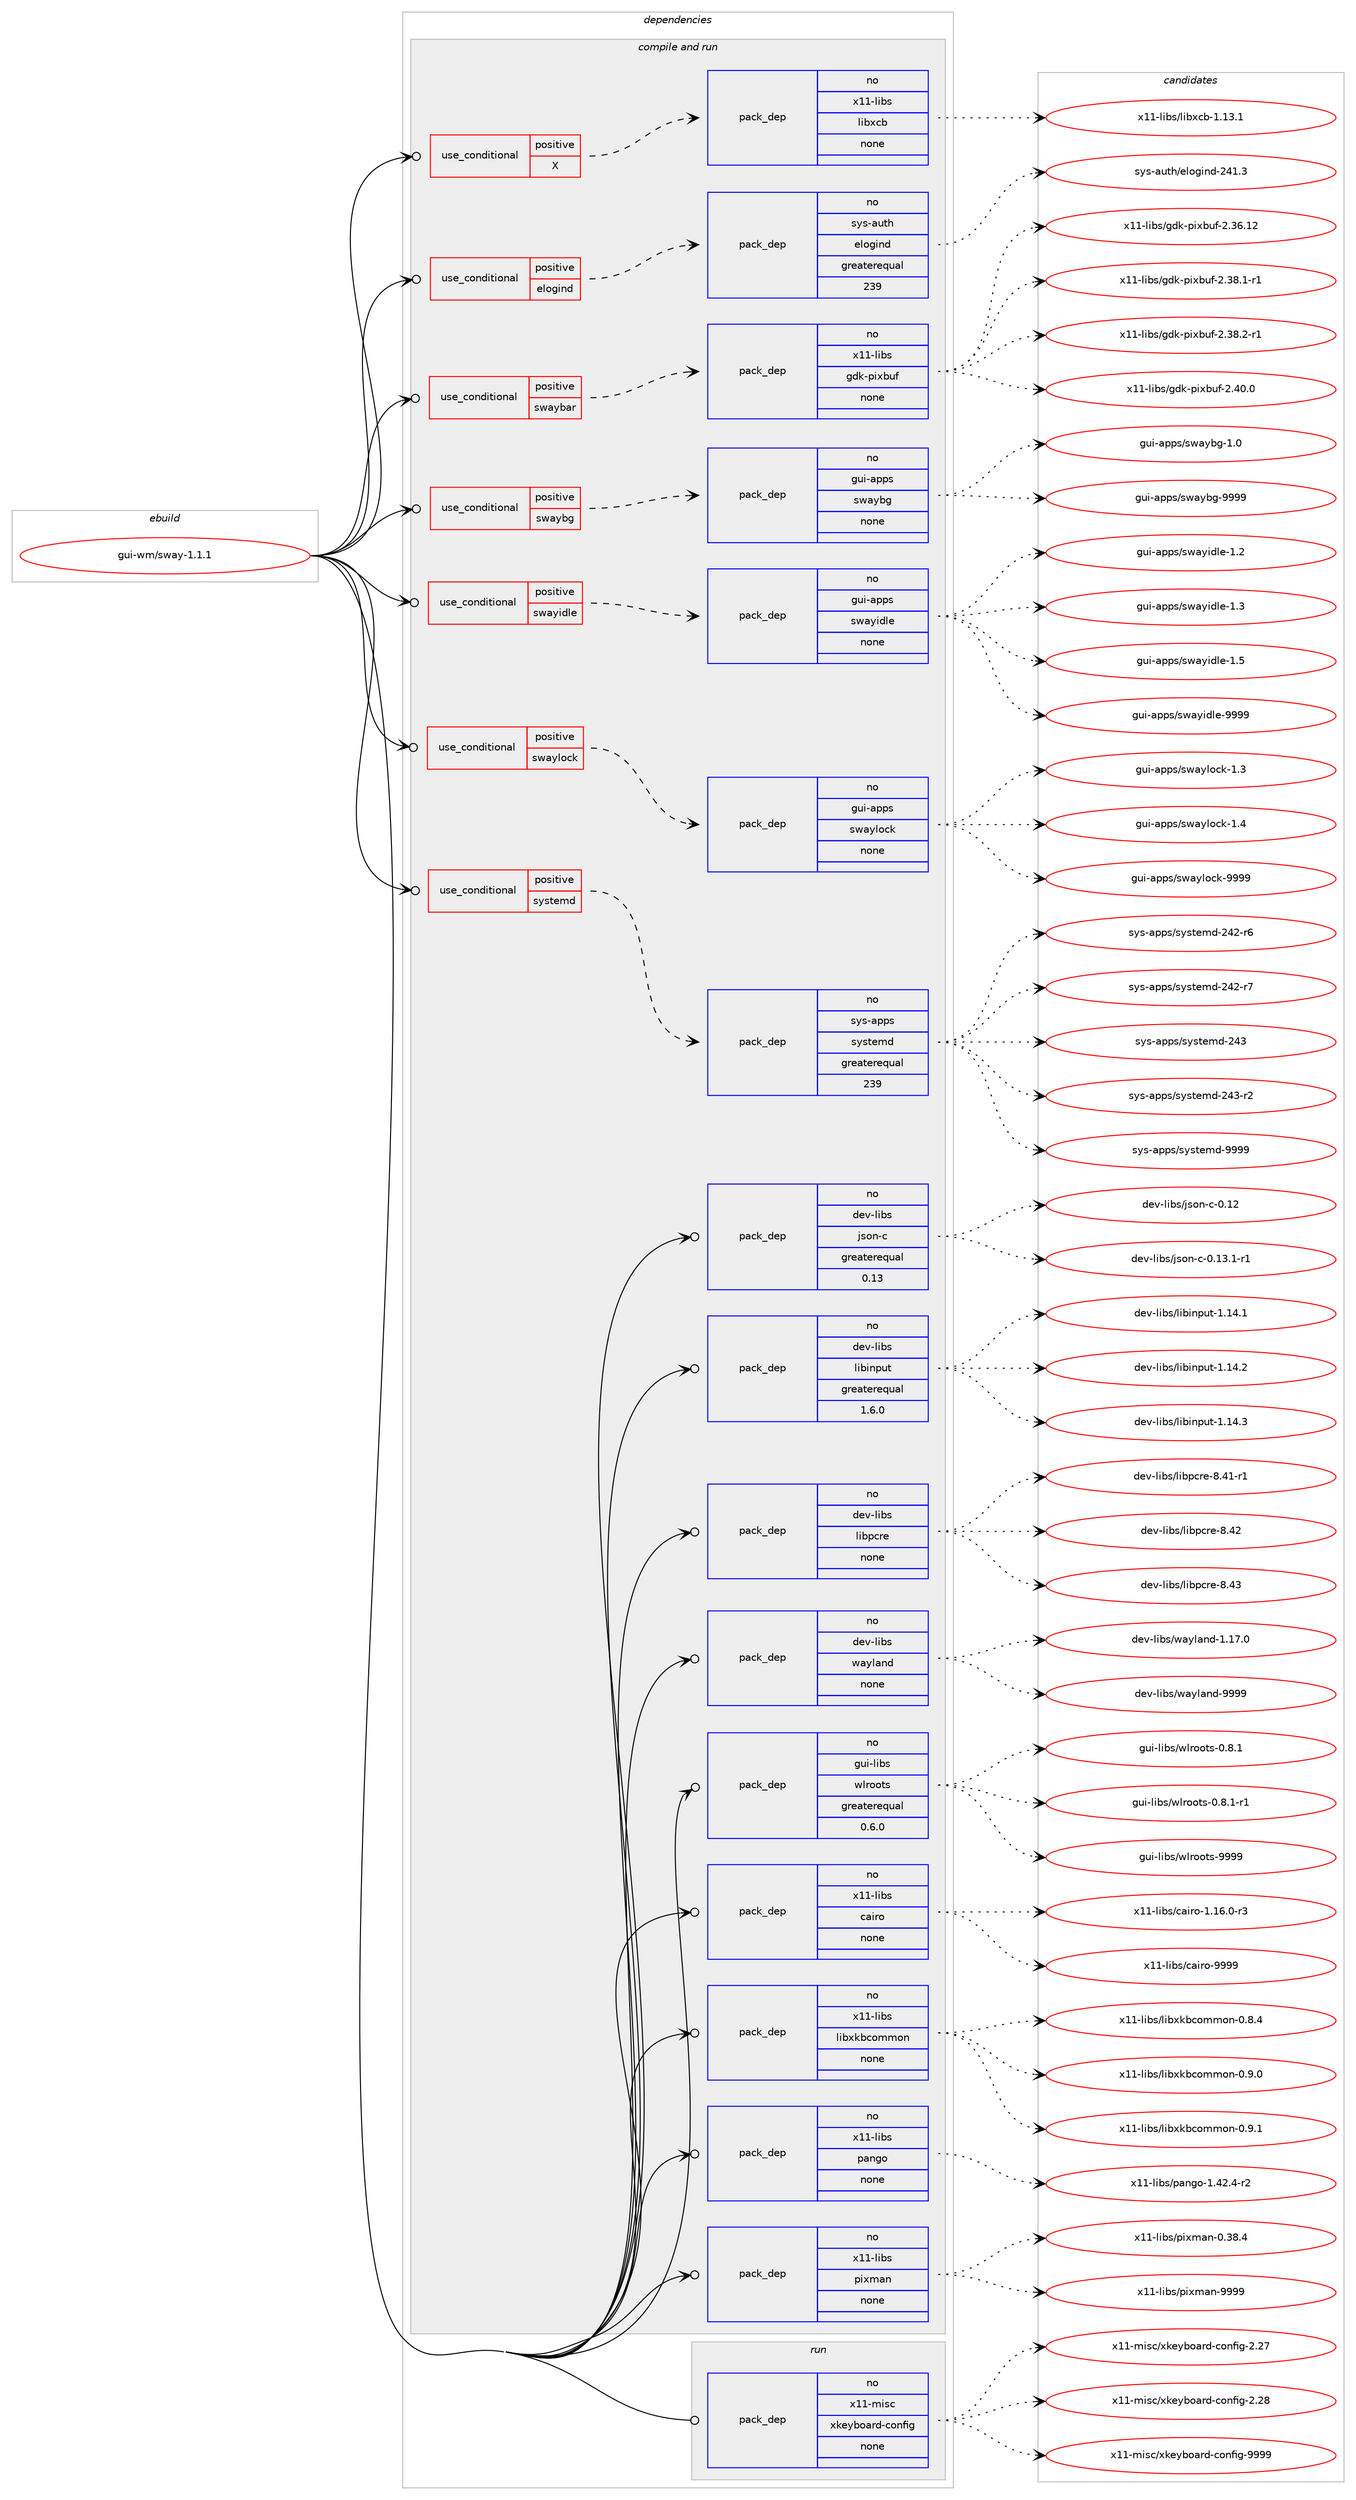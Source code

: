 digraph prolog {

# *************
# Graph options
# *************

newrank=true;
concentrate=true;
compound=true;
graph [rankdir=LR,fontname=Helvetica,fontsize=10,ranksep=1.5];#, ranksep=2.5, nodesep=0.2];
edge  [arrowhead=vee];
node  [fontname=Helvetica,fontsize=10];

# **********
# The ebuild
# **********

subgraph cluster_leftcol {
color=gray;
rank=same;
label=<<i>ebuild</i>>;
id [label="gui-wm/sway-1.1.1", color=red, width=4, href="../gui-wm/sway-1.1.1.svg"];
}

# ****************
# The dependencies
# ****************

subgraph cluster_midcol {
color=gray;
label=<<i>dependencies</i>>;
subgraph cluster_compile {
fillcolor="#eeeeee";
style=filled;
label=<<i>compile</i>>;
}
subgraph cluster_compileandrun {
fillcolor="#eeeeee";
style=filled;
label=<<i>compile and run</i>>;
subgraph cond186352 {
dependency751045 [label=<<TABLE BORDER="0" CELLBORDER="1" CELLSPACING="0" CELLPADDING="4"><TR><TD ROWSPAN="3" CELLPADDING="10">use_conditional</TD></TR><TR><TD>positive</TD></TR><TR><TD>X</TD></TR></TABLE>>, shape=none, color=red];
subgraph pack552040 {
dependency751046 [label=<<TABLE BORDER="0" CELLBORDER="1" CELLSPACING="0" CELLPADDING="4" WIDTH="220"><TR><TD ROWSPAN="6" CELLPADDING="30">pack_dep</TD></TR><TR><TD WIDTH="110">no</TD></TR><TR><TD>x11-libs</TD></TR><TR><TD>libxcb</TD></TR><TR><TD>none</TD></TR><TR><TD></TD></TR></TABLE>>, shape=none, color=blue];
}
dependency751045:e -> dependency751046:w [weight=20,style="dashed",arrowhead="vee"];
}
id:e -> dependency751045:w [weight=20,style="solid",arrowhead="odotvee"];
subgraph cond186353 {
dependency751047 [label=<<TABLE BORDER="0" CELLBORDER="1" CELLSPACING="0" CELLPADDING="4"><TR><TD ROWSPAN="3" CELLPADDING="10">use_conditional</TD></TR><TR><TD>positive</TD></TR><TR><TD>elogind</TD></TR></TABLE>>, shape=none, color=red];
subgraph pack552041 {
dependency751048 [label=<<TABLE BORDER="0" CELLBORDER="1" CELLSPACING="0" CELLPADDING="4" WIDTH="220"><TR><TD ROWSPAN="6" CELLPADDING="30">pack_dep</TD></TR><TR><TD WIDTH="110">no</TD></TR><TR><TD>sys-auth</TD></TR><TR><TD>elogind</TD></TR><TR><TD>greaterequal</TD></TR><TR><TD>239</TD></TR></TABLE>>, shape=none, color=blue];
}
dependency751047:e -> dependency751048:w [weight=20,style="dashed",arrowhead="vee"];
}
id:e -> dependency751047:w [weight=20,style="solid",arrowhead="odotvee"];
subgraph cond186354 {
dependency751049 [label=<<TABLE BORDER="0" CELLBORDER="1" CELLSPACING="0" CELLPADDING="4"><TR><TD ROWSPAN="3" CELLPADDING="10">use_conditional</TD></TR><TR><TD>positive</TD></TR><TR><TD>swaybar</TD></TR></TABLE>>, shape=none, color=red];
subgraph pack552042 {
dependency751050 [label=<<TABLE BORDER="0" CELLBORDER="1" CELLSPACING="0" CELLPADDING="4" WIDTH="220"><TR><TD ROWSPAN="6" CELLPADDING="30">pack_dep</TD></TR><TR><TD WIDTH="110">no</TD></TR><TR><TD>x11-libs</TD></TR><TR><TD>gdk-pixbuf</TD></TR><TR><TD>none</TD></TR><TR><TD></TD></TR></TABLE>>, shape=none, color=blue];
}
dependency751049:e -> dependency751050:w [weight=20,style="dashed",arrowhead="vee"];
}
id:e -> dependency751049:w [weight=20,style="solid",arrowhead="odotvee"];
subgraph cond186355 {
dependency751051 [label=<<TABLE BORDER="0" CELLBORDER="1" CELLSPACING="0" CELLPADDING="4"><TR><TD ROWSPAN="3" CELLPADDING="10">use_conditional</TD></TR><TR><TD>positive</TD></TR><TR><TD>swaybg</TD></TR></TABLE>>, shape=none, color=red];
subgraph pack552043 {
dependency751052 [label=<<TABLE BORDER="0" CELLBORDER="1" CELLSPACING="0" CELLPADDING="4" WIDTH="220"><TR><TD ROWSPAN="6" CELLPADDING="30">pack_dep</TD></TR><TR><TD WIDTH="110">no</TD></TR><TR><TD>gui-apps</TD></TR><TR><TD>swaybg</TD></TR><TR><TD>none</TD></TR><TR><TD></TD></TR></TABLE>>, shape=none, color=blue];
}
dependency751051:e -> dependency751052:w [weight=20,style="dashed",arrowhead="vee"];
}
id:e -> dependency751051:w [weight=20,style="solid",arrowhead="odotvee"];
subgraph cond186356 {
dependency751053 [label=<<TABLE BORDER="0" CELLBORDER="1" CELLSPACING="0" CELLPADDING="4"><TR><TD ROWSPAN="3" CELLPADDING="10">use_conditional</TD></TR><TR><TD>positive</TD></TR><TR><TD>swayidle</TD></TR></TABLE>>, shape=none, color=red];
subgraph pack552044 {
dependency751054 [label=<<TABLE BORDER="0" CELLBORDER="1" CELLSPACING="0" CELLPADDING="4" WIDTH="220"><TR><TD ROWSPAN="6" CELLPADDING="30">pack_dep</TD></TR><TR><TD WIDTH="110">no</TD></TR><TR><TD>gui-apps</TD></TR><TR><TD>swayidle</TD></TR><TR><TD>none</TD></TR><TR><TD></TD></TR></TABLE>>, shape=none, color=blue];
}
dependency751053:e -> dependency751054:w [weight=20,style="dashed",arrowhead="vee"];
}
id:e -> dependency751053:w [weight=20,style="solid",arrowhead="odotvee"];
subgraph cond186357 {
dependency751055 [label=<<TABLE BORDER="0" CELLBORDER="1" CELLSPACING="0" CELLPADDING="4"><TR><TD ROWSPAN="3" CELLPADDING="10">use_conditional</TD></TR><TR><TD>positive</TD></TR><TR><TD>swaylock</TD></TR></TABLE>>, shape=none, color=red];
subgraph pack552045 {
dependency751056 [label=<<TABLE BORDER="0" CELLBORDER="1" CELLSPACING="0" CELLPADDING="4" WIDTH="220"><TR><TD ROWSPAN="6" CELLPADDING="30">pack_dep</TD></TR><TR><TD WIDTH="110">no</TD></TR><TR><TD>gui-apps</TD></TR><TR><TD>swaylock</TD></TR><TR><TD>none</TD></TR><TR><TD></TD></TR></TABLE>>, shape=none, color=blue];
}
dependency751055:e -> dependency751056:w [weight=20,style="dashed",arrowhead="vee"];
}
id:e -> dependency751055:w [weight=20,style="solid",arrowhead="odotvee"];
subgraph cond186358 {
dependency751057 [label=<<TABLE BORDER="0" CELLBORDER="1" CELLSPACING="0" CELLPADDING="4"><TR><TD ROWSPAN="3" CELLPADDING="10">use_conditional</TD></TR><TR><TD>positive</TD></TR><TR><TD>systemd</TD></TR></TABLE>>, shape=none, color=red];
subgraph pack552046 {
dependency751058 [label=<<TABLE BORDER="0" CELLBORDER="1" CELLSPACING="0" CELLPADDING="4" WIDTH="220"><TR><TD ROWSPAN="6" CELLPADDING="30">pack_dep</TD></TR><TR><TD WIDTH="110">no</TD></TR><TR><TD>sys-apps</TD></TR><TR><TD>systemd</TD></TR><TR><TD>greaterequal</TD></TR><TR><TD>239</TD></TR></TABLE>>, shape=none, color=blue];
}
dependency751057:e -> dependency751058:w [weight=20,style="dashed",arrowhead="vee"];
}
id:e -> dependency751057:w [weight=20,style="solid",arrowhead="odotvee"];
subgraph pack552047 {
dependency751059 [label=<<TABLE BORDER="0" CELLBORDER="1" CELLSPACING="0" CELLPADDING="4" WIDTH="220"><TR><TD ROWSPAN="6" CELLPADDING="30">pack_dep</TD></TR><TR><TD WIDTH="110">no</TD></TR><TR><TD>dev-libs</TD></TR><TR><TD>json-c</TD></TR><TR><TD>greaterequal</TD></TR><TR><TD>0.13</TD></TR></TABLE>>, shape=none, color=blue];
}
id:e -> dependency751059:w [weight=20,style="solid",arrowhead="odotvee"];
subgraph pack552048 {
dependency751060 [label=<<TABLE BORDER="0" CELLBORDER="1" CELLSPACING="0" CELLPADDING="4" WIDTH="220"><TR><TD ROWSPAN="6" CELLPADDING="30">pack_dep</TD></TR><TR><TD WIDTH="110">no</TD></TR><TR><TD>dev-libs</TD></TR><TR><TD>libinput</TD></TR><TR><TD>greaterequal</TD></TR><TR><TD>1.6.0</TD></TR></TABLE>>, shape=none, color=blue];
}
id:e -> dependency751060:w [weight=20,style="solid",arrowhead="odotvee"];
subgraph pack552049 {
dependency751061 [label=<<TABLE BORDER="0" CELLBORDER="1" CELLSPACING="0" CELLPADDING="4" WIDTH="220"><TR><TD ROWSPAN="6" CELLPADDING="30">pack_dep</TD></TR><TR><TD WIDTH="110">no</TD></TR><TR><TD>dev-libs</TD></TR><TR><TD>libpcre</TD></TR><TR><TD>none</TD></TR><TR><TD></TD></TR></TABLE>>, shape=none, color=blue];
}
id:e -> dependency751061:w [weight=20,style="solid",arrowhead="odotvee"];
subgraph pack552050 {
dependency751062 [label=<<TABLE BORDER="0" CELLBORDER="1" CELLSPACING="0" CELLPADDING="4" WIDTH="220"><TR><TD ROWSPAN="6" CELLPADDING="30">pack_dep</TD></TR><TR><TD WIDTH="110">no</TD></TR><TR><TD>dev-libs</TD></TR><TR><TD>wayland</TD></TR><TR><TD>none</TD></TR><TR><TD></TD></TR></TABLE>>, shape=none, color=blue];
}
id:e -> dependency751062:w [weight=20,style="solid",arrowhead="odotvee"];
subgraph pack552051 {
dependency751063 [label=<<TABLE BORDER="0" CELLBORDER="1" CELLSPACING="0" CELLPADDING="4" WIDTH="220"><TR><TD ROWSPAN="6" CELLPADDING="30">pack_dep</TD></TR><TR><TD WIDTH="110">no</TD></TR><TR><TD>gui-libs</TD></TR><TR><TD>wlroots</TD></TR><TR><TD>greaterequal</TD></TR><TR><TD>0.6.0</TD></TR></TABLE>>, shape=none, color=blue];
}
id:e -> dependency751063:w [weight=20,style="solid",arrowhead="odotvee"];
subgraph pack552052 {
dependency751064 [label=<<TABLE BORDER="0" CELLBORDER="1" CELLSPACING="0" CELLPADDING="4" WIDTH="220"><TR><TD ROWSPAN="6" CELLPADDING="30">pack_dep</TD></TR><TR><TD WIDTH="110">no</TD></TR><TR><TD>x11-libs</TD></TR><TR><TD>cairo</TD></TR><TR><TD>none</TD></TR><TR><TD></TD></TR></TABLE>>, shape=none, color=blue];
}
id:e -> dependency751064:w [weight=20,style="solid",arrowhead="odotvee"];
subgraph pack552053 {
dependency751065 [label=<<TABLE BORDER="0" CELLBORDER="1" CELLSPACING="0" CELLPADDING="4" WIDTH="220"><TR><TD ROWSPAN="6" CELLPADDING="30">pack_dep</TD></TR><TR><TD WIDTH="110">no</TD></TR><TR><TD>x11-libs</TD></TR><TR><TD>libxkbcommon</TD></TR><TR><TD>none</TD></TR><TR><TD></TD></TR></TABLE>>, shape=none, color=blue];
}
id:e -> dependency751065:w [weight=20,style="solid",arrowhead="odotvee"];
subgraph pack552054 {
dependency751066 [label=<<TABLE BORDER="0" CELLBORDER="1" CELLSPACING="0" CELLPADDING="4" WIDTH="220"><TR><TD ROWSPAN="6" CELLPADDING="30">pack_dep</TD></TR><TR><TD WIDTH="110">no</TD></TR><TR><TD>x11-libs</TD></TR><TR><TD>pango</TD></TR><TR><TD>none</TD></TR><TR><TD></TD></TR></TABLE>>, shape=none, color=blue];
}
id:e -> dependency751066:w [weight=20,style="solid",arrowhead="odotvee"];
subgraph pack552055 {
dependency751067 [label=<<TABLE BORDER="0" CELLBORDER="1" CELLSPACING="0" CELLPADDING="4" WIDTH="220"><TR><TD ROWSPAN="6" CELLPADDING="30">pack_dep</TD></TR><TR><TD WIDTH="110">no</TD></TR><TR><TD>x11-libs</TD></TR><TR><TD>pixman</TD></TR><TR><TD>none</TD></TR><TR><TD></TD></TR></TABLE>>, shape=none, color=blue];
}
id:e -> dependency751067:w [weight=20,style="solid",arrowhead="odotvee"];
}
subgraph cluster_run {
fillcolor="#eeeeee";
style=filled;
label=<<i>run</i>>;
subgraph pack552056 {
dependency751068 [label=<<TABLE BORDER="0" CELLBORDER="1" CELLSPACING="0" CELLPADDING="4" WIDTH="220"><TR><TD ROWSPAN="6" CELLPADDING="30">pack_dep</TD></TR><TR><TD WIDTH="110">no</TD></TR><TR><TD>x11-misc</TD></TR><TR><TD>xkeyboard-config</TD></TR><TR><TD>none</TD></TR><TR><TD></TD></TR></TABLE>>, shape=none, color=blue];
}
id:e -> dependency751068:w [weight=20,style="solid",arrowhead="odot"];
}
}

# **************
# The candidates
# **************

subgraph cluster_choices {
rank=same;
color=gray;
label=<<i>candidates</i>>;

subgraph choice552040 {
color=black;
nodesep=1;
choice120494945108105981154710810598120999845494649514649 [label="x11-libs/libxcb-1.13.1", color=red, width=4,href="../x11-libs/libxcb-1.13.1.svg"];
dependency751046:e -> choice120494945108105981154710810598120999845494649514649:w [style=dotted,weight="100"];
}
subgraph choice552041 {
color=black;
nodesep=1;
choice115121115459711711610447101108111103105110100455052494651 [label="sys-auth/elogind-241.3", color=red, width=4,href="../sys-auth/elogind-241.3.svg"];
dependency751048:e -> choice115121115459711711610447101108111103105110100455052494651:w [style=dotted,weight="100"];
}
subgraph choice552042 {
color=black;
nodesep=1;
choice120494945108105981154710310010745112105120981171024550465154464950 [label="x11-libs/gdk-pixbuf-2.36.12", color=red, width=4,href="../x11-libs/gdk-pixbuf-2.36.12.svg"];
choice12049494510810598115471031001074511210512098117102455046515646494511449 [label="x11-libs/gdk-pixbuf-2.38.1-r1", color=red, width=4,href="../x11-libs/gdk-pixbuf-2.38.1-r1.svg"];
choice12049494510810598115471031001074511210512098117102455046515646504511449 [label="x11-libs/gdk-pixbuf-2.38.2-r1", color=red, width=4,href="../x11-libs/gdk-pixbuf-2.38.2-r1.svg"];
choice1204949451081059811547103100107451121051209811710245504652484648 [label="x11-libs/gdk-pixbuf-2.40.0", color=red, width=4,href="../x11-libs/gdk-pixbuf-2.40.0.svg"];
dependency751050:e -> choice120494945108105981154710310010745112105120981171024550465154464950:w [style=dotted,weight="100"];
dependency751050:e -> choice12049494510810598115471031001074511210512098117102455046515646494511449:w [style=dotted,weight="100"];
dependency751050:e -> choice12049494510810598115471031001074511210512098117102455046515646504511449:w [style=dotted,weight="100"];
dependency751050:e -> choice1204949451081059811547103100107451121051209811710245504652484648:w [style=dotted,weight="100"];
}
subgraph choice552043 {
color=black;
nodesep=1;
choice103117105459711211211547115119971219810345494648 [label="gui-apps/swaybg-1.0", color=red, width=4,href="../gui-apps/swaybg-1.0.svg"];
choice10311710545971121121154711511997121981034557575757 [label="gui-apps/swaybg-9999", color=red, width=4,href="../gui-apps/swaybg-9999.svg"];
dependency751052:e -> choice103117105459711211211547115119971219810345494648:w [style=dotted,weight="100"];
dependency751052:e -> choice10311710545971121121154711511997121981034557575757:w [style=dotted,weight="100"];
}
subgraph choice552044 {
color=black;
nodesep=1;
choice1031171054597112112115471151199712110510010810145494650 [label="gui-apps/swayidle-1.2", color=red, width=4,href="../gui-apps/swayidle-1.2.svg"];
choice1031171054597112112115471151199712110510010810145494651 [label="gui-apps/swayidle-1.3", color=red, width=4,href="../gui-apps/swayidle-1.3.svg"];
choice1031171054597112112115471151199712110510010810145494653 [label="gui-apps/swayidle-1.5", color=red, width=4,href="../gui-apps/swayidle-1.5.svg"];
choice103117105459711211211547115119971211051001081014557575757 [label="gui-apps/swayidle-9999", color=red, width=4,href="../gui-apps/swayidle-9999.svg"];
dependency751054:e -> choice1031171054597112112115471151199712110510010810145494650:w [style=dotted,weight="100"];
dependency751054:e -> choice1031171054597112112115471151199712110510010810145494651:w [style=dotted,weight="100"];
dependency751054:e -> choice1031171054597112112115471151199712110510010810145494653:w [style=dotted,weight="100"];
dependency751054:e -> choice103117105459711211211547115119971211051001081014557575757:w [style=dotted,weight="100"];
}
subgraph choice552045 {
color=black;
nodesep=1;
choice103117105459711211211547115119971211081119910745494651 [label="gui-apps/swaylock-1.3", color=red, width=4,href="../gui-apps/swaylock-1.3.svg"];
choice103117105459711211211547115119971211081119910745494652 [label="gui-apps/swaylock-1.4", color=red, width=4,href="../gui-apps/swaylock-1.4.svg"];
choice10311710545971121121154711511997121108111991074557575757 [label="gui-apps/swaylock-9999", color=red, width=4,href="../gui-apps/swaylock-9999.svg"];
dependency751056:e -> choice103117105459711211211547115119971211081119910745494651:w [style=dotted,weight="100"];
dependency751056:e -> choice103117105459711211211547115119971211081119910745494652:w [style=dotted,weight="100"];
dependency751056:e -> choice10311710545971121121154711511997121108111991074557575757:w [style=dotted,weight="100"];
}
subgraph choice552046 {
color=black;
nodesep=1;
choice115121115459711211211547115121115116101109100455052504511454 [label="sys-apps/systemd-242-r6", color=red, width=4,href="../sys-apps/systemd-242-r6.svg"];
choice115121115459711211211547115121115116101109100455052504511455 [label="sys-apps/systemd-242-r7", color=red, width=4,href="../sys-apps/systemd-242-r7.svg"];
choice11512111545971121121154711512111511610110910045505251 [label="sys-apps/systemd-243", color=red, width=4,href="../sys-apps/systemd-243.svg"];
choice115121115459711211211547115121115116101109100455052514511450 [label="sys-apps/systemd-243-r2", color=red, width=4,href="../sys-apps/systemd-243-r2.svg"];
choice1151211154597112112115471151211151161011091004557575757 [label="sys-apps/systemd-9999", color=red, width=4,href="../sys-apps/systemd-9999.svg"];
dependency751058:e -> choice115121115459711211211547115121115116101109100455052504511454:w [style=dotted,weight="100"];
dependency751058:e -> choice115121115459711211211547115121115116101109100455052504511455:w [style=dotted,weight="100"];
dependency751058:e -> choice11512111545971121121154711512111511610110910045505251:w [style=dotted,weight="100"];
dependency751058:e -> choice115121115459711211211547115121115116101109100455052514511450:w [style=dotted,weight="100"];
dependency751058:e -> choice1151211154597112112115471151211151161011091004557575757:w [style=dotted,weight="100"];
}
subgraph choice552047 {
color=black;
nodesep=1;
choice10010111845108105981154710611511111045994548464950 [label="dev-libs/json-c-0.12", color=red, width=4,href="../dev-libs/json-c-0.12.svg"];
choice1001011184510810598115471061151111104599454846495146494511449 [label="dev-libs/json-c-0.13.1-r1", color=red, width=4,href="../dev-libs/json-c-0.13.1-r1.svg"];
dependency751059:e -> choice10010111845108105981154710611511111045994548464950:w [style=dotted,weight="100"];
dependency751059:e -> choice1001011184510810598115471061151111104599454846495146494511449:w [style=dotted,weight="100"];
}
subgraph choice552048 {
color=black;
nodesep=1;
choice1001011184510810598115471081059810511011211711645494649524649 [label="dev-libs/libinput-1.14.1", color=red, width=4,href="../dev-libs/libinput-1.14.1.svg"];
choice1001011184510810598115471081059810511011211711645494649524650 [label="dev-libs/libinput-1.14.2", color=red, width=4,href="../dev-libs/libinput-1.14.2.svg"];
choice1001011184510810598115471081059810511011211711645494649524651 [label="dev-libs/libinput-1.14.3", color=red, width=4,href="../dev-libs/libinput-1.14.3.svg"];
dependency751060:e -> choice1001011184510810598115471081059810511011211711645494649524649:w [style=dotted,weight="100"];
dependency751060:e -> choice1001011184510810598115471081059810511011211711645494649524650:w [style=dotted,weight="100"];
dependency751060:e -> choice1001011184510810598115471081059810511011211711645494649524651:w [style=dotted,weight="100"];
}
subgraph choice552049 {
color=black;
nodesep=1;
choice100101118451081059811547108105981129911410145564652494511449 [label="dev-libs/libpcre-8.41-r1", color=red, width=4,href="../dev-libs/libpcre-8.41-r1.svg"];
choice10010111845108105981154710810598112991141014556465250 [label="dev-libs/libpcre-8.42", color=red, width=4,href="../dev-libs/libpcre-8.42.svg"];
choice10010111845108105981154710810598112991141014556465251 [label="dev-libs/libpcre-8.43", color=red, width=4,href="../dev-libs/libpcre-8.43.svg"];
dependency751061:e -> choice100101118451081059811547108105981129911410145564652494511449:w [style=dotted,weight="100"];
dependency751061:e -> choice10010111845108105981154710810598112991141014556465250:w [style=dotted,weight="100"];
dependency751061:e -> choice10010111845108105981154710810598112991141014556465251:w [style=dotted,weight="100"];
}
subgraph choice552050 {
color=black;
nodesep=1;
choice100101118451081059811547119971211089711010045494649554648 [label="dev-libs/wayland-1.17.0", color=red, width=4,href="../dev-libs/wayland-1.17.0.svg"];
choice10010111845108105981154711997121108971101004557575757 [label="dev-libs/wayland-9999", color=red, width=4,href="../dev-libs/wayland-9999.svg"];
dependency751062:e -> choice100101118451081059811547119971211089711010045494649554648:w [style=dotted,weight="100"];
dependency751062:e -> choice10010111845108105981154711997121108971101004557575757:w [style=dotted,weight="100"];
}
subgraph choice552051 {
color=black;
nodesep=1;
choice103117105451081059811547119108114111111116115454846564649 [label="gui-libs/wlroots-0.8.1", color=red, width=4,href="../gui-libs/wlroots-0.8.1.svg"];
choice1031171054510810598115471191081141111111161154548465646494511449 [label="gui-libs/wlroots-0.8.1-r1", color=red, width=4,href="../gui-libs/wlroots-0.8.1-r1.svg"];
choice1031171054510810598115471191081141111111161154557575757 [label="gui-libs/wlroots-9999", color=red, width=4,href="../gui-libs/wlroots-9999.svg"];
dependency751063:e -> choice103117105451081059811547119108114111111116115454846564649:w [style=dotted,weight="100"];
dependency751063:e -> choice1031171054510810598115471191081141111111161154548465646494511449:w [style=dotted,weight="100"];
dependency751063:e -> choice1031171054510810598115471191081141111111161154557575757:w [style=dotted,weight="100"];
}
subgraph choice552052 {
color=black;
nodesep=1;
choice12049494510810598115479997105114111454946495446484511451 [label="x11-libs/cairo-1.16.0-r3", color=red, width=4,href="../x11-libs/cairo-1.16.0-r3.svg"];
choice120494945108105981154799971051141114557575757 [label="x11-libs/cairo-9999", color=red, width=4,href="../x11-libs/cairo-9999.svg"];
dependency751064:e -> choice12049494510810598115479997105114111454946495446484511451:w [style=dotted,weight="100"];
dependency751064:e -> choice120494945108105981154799971051141114557575757:w [style=dotted,weight="100"];
}
subgraph choice552053 {
color=black;
nodesep=1;
choice1204949451081059811547108105981201079899111109109111110454846564652 [label="x11-libs/libxkbcommon-0.8.4", color=red, width=4,href="../x11-libs/libxkbcommon-0.8.4.svg"];
choice1204949451081059811547108105981201079899111109109111110454846574648 [label="x11-libs/libxkbcommon-0.9.0", color=red, width=4,href="../x11-libs/libxkbcommon-0.9.0.svg"];
choice1204949451081059811547108105981201079899111109109111110454846574649 [label="x11-libs/libxkbcommon-0.9.1", color=red, width=4,href="../x11-libs/libxkbcommon-0.9.1.svg"];
dependency751065:e -> choice1204949451081059811547108105981201079899111109109111110454846564652:w [style=dotted,weight="100"];
dependency751065:e -> choice1204949451081059811547108105981201079899111109109111110454846574648:w [style=dotted,weight="100"];
dependency751065:e -> choice1204949451081059811547108105981201079899111109109111110454846574649:w [style=dotted,weight="100"];
}
subgraph choice552054 {
color=black;
nodesep=1;
choice120494945108105981154711297110103111454946525046524511450 [label="x11-libs/pango-1.42.4-r2", color=red, width=4,href="../x11-libs/pango-1.42.4-r2.svg"];
dependency751066:e -> choice120494945108105981154711297110103111454946525046524511450:w [style=dotted,weight="100"];
}
subgraph choice552055 {
color=black;
nodesep=1;
choice12049494510810598115471121051201099711045484651564652 [label="x11-libs/pixman-0.38.4", color=red, width=4,href="../x11-libs/pixman-0.38.4.svg"];
choice1204949451081059811547112105120109971104557575757 [label="x11-libs/pixman-9999", color=red, width=4,href="../x11-libs/pixman-9999.svg"];
dependency751067:e -> choice12049494510810598115471121051201099711045484651564652:w [style=dotted,weight="100"];
dependency751067:e -> choice1204949451081059811547112105120109971104557575757:w [style=dotted,weight="100"];
}
subgraph choice552056 {
color=black;
nodesep=1;
choice1204949451091051159947120107101121981119711410045991111101021051034550465055 [label="x11-misc/xkeyboard-config-2.27", color=red, width=4,href="../x11-misc/xkeyboard-config-2.27.svg"];
choice1204949451091051159947120107101121981119711410045991111101021051034550465056 [label="x11-misc/xkeyboard-config-2.28", color=red, width=4,href="../x11-misc/xkeyboard-config-2.28.svg"];
choice1204949451091051159947120107101121981119711410045991111101021051034557575757 [label="x11-misc/xkeyboard-config-9999", color=red, width=4,href="../x11-misc/xkeyboard-config-9999.svg"];
dependency751068:e -> choice1204949451091051159947120107101121981119711410045991111101021051034550465055:w [style=dotted,weight="100"];
dependency751068:e -> choice1204949451091051159947120107101121981119711410045991111101021051034550465056:w [style=dotted,weight="100"];
dependency751068:e -> choice1204949451091051159947120107101121981119711410045991111101021051034557575757:w [style=dotted,weight="100"];
}
}

}
